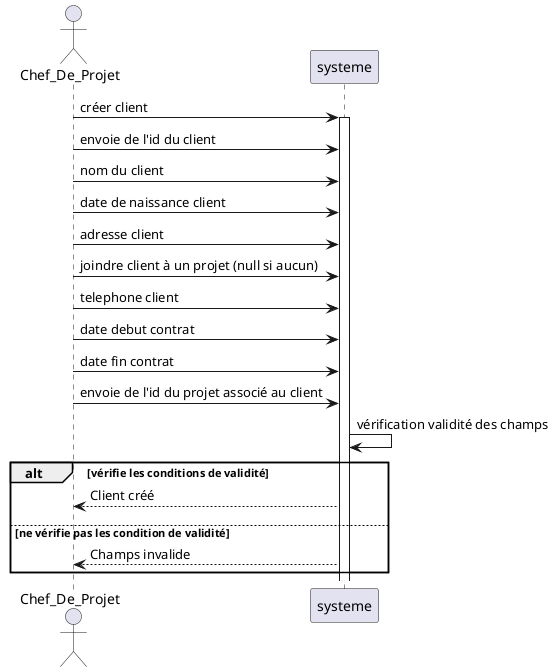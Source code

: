 @startuml
' diagramme de séquences systeme pour use case "créer client"

actor Chef_De_Projet

Chef_De_Projet -> systeme : créer client

activate systeme

Chef_De_Projet -> systeme : envoie de l'id du client
Chef_De_Projet -> systeme : nom du client
Chef_De_Projet -> systeme : date de naissance client
Chef_De_Projet -> systeme : adresse client
Chef_De_Projet -> systeme : joindre client à un projet (null si aucun)
Chef_De_Projet -> systeme : telephone client
Chef_De_Projet -> systeme : date debut contrat
Chef_De_Projet -> systeme : date fin contrat
Chef_De_Projet -> systeme : envoie de l'id du projet associé au client 

systeme -> systeme : vérification validité des champs

alt vérifie les conditions de validité
systeme --> Chef_De_Projet : Client créé
||10||
else ne vérifie pas les condition de validité 
systeme --> Chef_De_Projet : Champs invalide
end

@enduml
